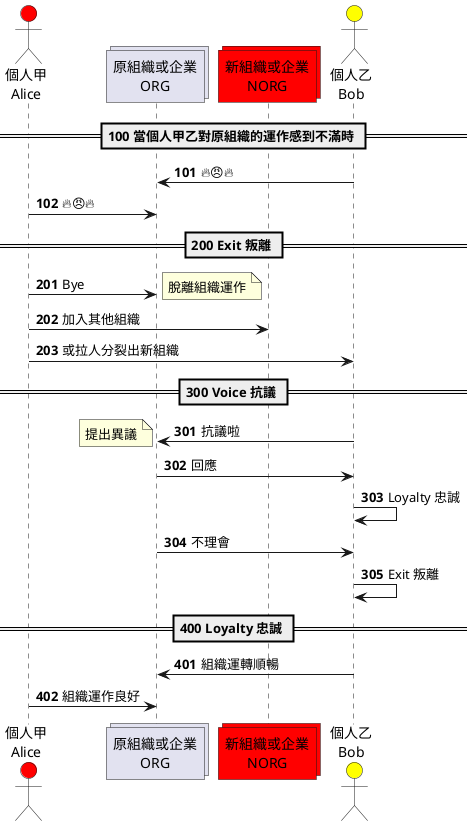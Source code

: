 @startuml
actor "個人甲\nAlice" as Alice #red
collections "原組織或企業\nORG" as ORG
collections "新組織或企業\nNORG" as NORG #red
actor "個人乙\nBob" as Bob #yellow
== 100 當個人甲乙對原組織的運作感到不滿時 ==
autonumber 101
Bob -> ORG: 🔥😠🔥
Alice -> ORG: 🔥😠🔥
== 200 Exit 叛離 ==
autonumber 201
Alice -> ORG : Bye
note right
脫離組織運作
end note
Alice -> NORG : 加入其他組織
Alice -> Bob : 或拉人分裂出新組織
== 300 Voice 抗議 ==
autonumber 301
Bob -> ORG : 抗議啦
note left
提出異議
end note
ORG -> Bob : 回應
Bob -> Bob : Loyalty 忠誠
ORG -> Bob : 不理會
Bob -> Bob : Exit 叛離
== 400 Loyalty 忠誠 ==
autonumber 401
Bob -> ORG : 組織運轉順暢
Alice -> ORG : 組織運作良好
@enduml